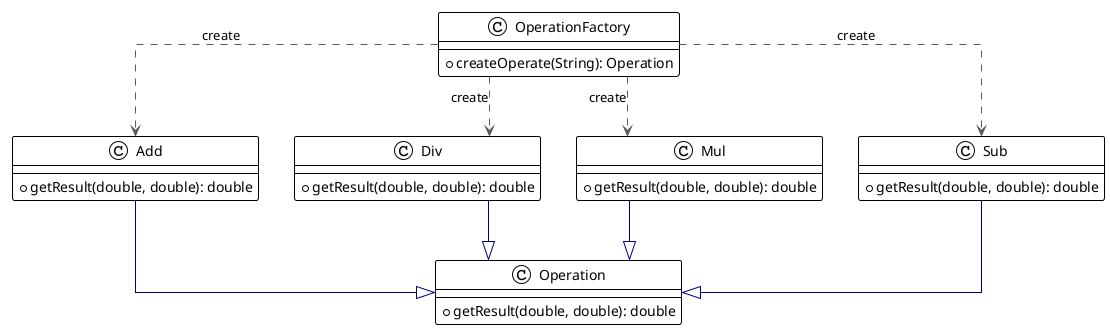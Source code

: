 @startuml

!theme plain
top to bottom direction
skinparam linetype ortho

class Add {
  + getResult(double, double): double
}
class Div {
  + getResult(double, double): double
}
class Mul {
  + getResult(double, double): double
}
class Operation {
  + getResult(double, double): double
}
class OperationFactory {
  + createOperate(String): Operation
}
class Sub {
  + getResult(double, double): double
}

Add               -[#000082,plain]-^  Operation        
Div               -[#000082,plain]-^  Operation        
Mul               -[#000082,plain]-^  Operation        
OperationFactory  -[#595959,dashed]->  Add              : "«create»"
OperationFactory  -[#595959,dashed]->  Div              : "«create»"
OperationFactory  -[#595959,dashed]->  Mul              : "«create»"
OperationFactory  -[#595959,dashed]->  Sub              : "«create»"
Sub               -[#000082,plain]-^  Operation        
@enduml
